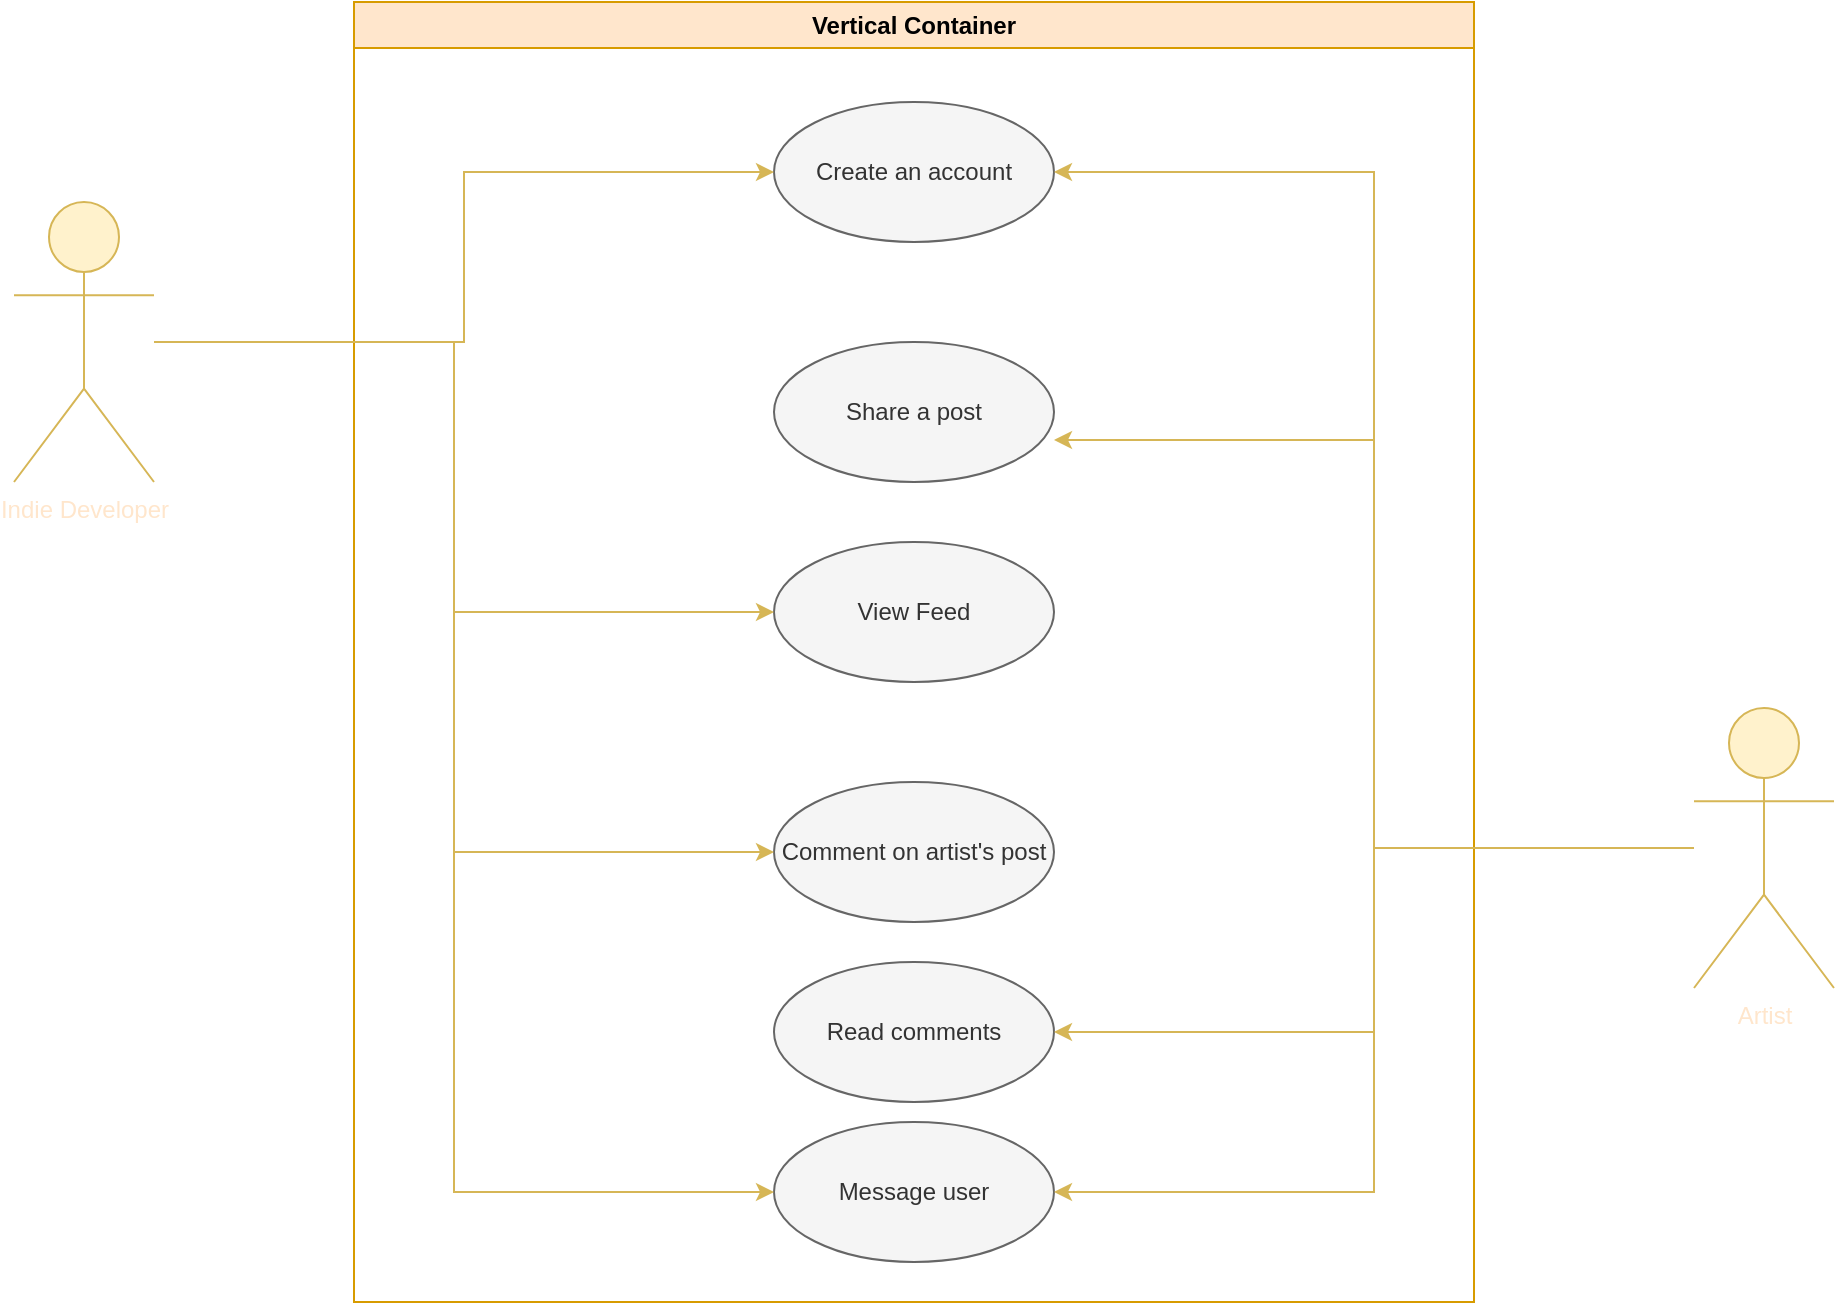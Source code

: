 <mxfile version="26.0.10">
  <diagram name="Page-1" id="e7e014a7-5840-1c2e-5031-d8a46d1fe8dd">
    <mxGraphModel dx="1434" dy="772" grid="1" gridSize="10" guides="1" tooltips="1" connect="1" arrows="1" fold="1" page="1" pageScale="1" pageWidth="1169" pageHeight="826" background="none" math="0" shadow="0">
      <root>
        <mxCell id="0" />
        <mxCell id="1" parent="0" />
        <mxCell id="ii_J8OEb5RAqHpPy1ULg-41" value="Vertical Container" style="swimlane;whiteSpace=wrap;html=1;fillColor=#FFE6CC;strokeColor=#d79b00;" vertex="1" parent="1">
          <mxGeometry x="270" y="60" width="560" height="650" as="geometry" />
        </mxCell>
        <mxCell id="ii_J8OEb5RAqHpPy1ULg-45" value="Create an account" style="ellipse;whiteSpace=wrap;html=1;fillColor=#f5f5f5;fontColor=#333333;strokeColor=#666666;" vertex="1" parent="ii_J8OEb5RAqHpPy1ULg-41">
          <mxGeometry x="210" y="50" width="140" height="70" as="geometry" />
        </mxCell>
        <mxCell id="ii_J8OEb5RAqHpPy1ULg-46" value="Share a post" style="ellipse;whiteSpace=wrap;html=1;fillColor=#f5f5f5;strokeColor=#666666;fontColor=#333333;" vertex="1" parent="ii_J8OEb5RAqHpPy1ULg-41">
          <mxGeometry x="210" y="170" width="140" height="70" as="geometry" />
        </mxCell>
        <mxCell id="ii_J8OEb5RAqHpPy1ULg-51" value="View Feed" style="ellipse;whiteSpace=wrap;html=1;fillColor=#f5f5f5;fontColor=#333333;strokeColor=#666666;" vertex="1" parent="ii_J8OEb5RAqHpPy1ULg-41">
          <mxGeometry x="210" y="270" width="140" height="70" as="geometry" />
        </mxCell>
        <mxCell id="ii_J8OEb5RAqHpPy1ULg-53" value="Comment on artist&#39;s post" style="ellipse;whiteSpace=wrap;html=1;fillColor=#f5f5f5;fontColor=#333333;strokeColor=#666666;" vertex="1" parent="ii_J8OEb5RAqHpPy1ULg-41">
          <mxGeometry x="210" y="390" width="140" height="70" as="geometry" />
        </mxCell>
        <mxCell id="ii_J8OEb5RAqHpPy1ULg-55" value="Read comments" style="ellipse;whiteSpace=wrap;html=1;fillColor=#f5f5f5;fontColor=#333333;strokeColor=#666666;" vertex="1" parent="ii_J8OEb5RAqHpPy1ULg-41">
          <mxGeometry x="210" y="480" width="140" height="70" as="geometry" />
        </mxCell>
        <mxCell id="ii_J8OEb5RAqHpPy1ULg-58" value="Message user" style="ellipse;whiteSpace=wrap;html=1;fillColor=#f5f5f5;fontColor=#333333;strokeColor=#666666;" vertex="1" parent="ii_J8OEb5RAqHpPy1ULg-41">
          <mxGeometry x="210" y="560" width="140" height="70" as="geometry" />
        </mxCell>
        <mxCell id="ii_J8OEb5RAqHpPy1ULg-47" style="edgeStyle=orthogonalEdgeStyle;rounded=0;orthogonalLoop=1;jettySize=auto;html=1;fillColor=#fff2cc;strokeColor=#d6b656;" edge="1" parent="1" source="ii_J8OEb5RAqHpPy1ULg-42" target="ii_J8OEb5RAqHpPy1ULg-45">
          <mxGeometry relative="1" as="geometry" />
        </mxCell>
        <mxCell id="ii_J8OEb5RAqHpPy1ULg-52" style="edgeStyle=orthogonalEdgeStyle;rounded=0;orthogonalLoop=1;jettySize=auto;html=1;entryX=0;entryY=0.5;entryDx=0;entryDy=0;fillColor=#fff2cc;strokeColor=#d6b656;" edge="1" parent="1" source="ii_J8OEb5RAqHpPy1ULg-42" target="ii_J8OEb5RAqHpPy1ULg-51">
          <mxGeometry relative="1" as="geometry">
            <Array as="points">
              <mxPoint x="320" y="230" />
              <mxPoint x="320" y="365" />
            </Array>
          </mxGeometry>
        </mxCell>
        <mxCell id="ii_J8OEb5RAqHpPy1ULg-54" style="edgeStyle=orthogonalEdgeStyle;rounded=0;orthogonalLoop=1;jettySize=auto;html=1;entryX=0;entryY=0.5;entryDx=0;entryDy=0;fillColor=#fff2cc;strokeColor=#d6b656;" edge="1" parent="1" source="ii_J8OEb5RAqHpPy1ULg-42" target="ii_J8OEb5RAqHpPy1ULg-53">
          <mxGeometry relative="1" as="geometry">
            <Array as="points">
              <mxPoint x="320" y="230" />
              <mxPoint x="320" y="485" />
            </Array>
          </mxGeometry>
        </mxCell>
        <mxCell id="ii_J8OEb5RAqHpPy1ULg-59" style="edgeStyle=orthogonalEdgeStyle;rounded=0;orthogonalLoop=1;jettySize=auto;html=1;entryX=0;entryY=0.5;entryDx=0;entryDy=0;fillColor=#fff2cc;strokeColor=#d6b656;" edge="1" parent="1" source="ii_J8OEb5RAqHpPy1ULg-42" target="ii_J8OEb5RAqHpPy1ULg-58">
          <mxGeometry relative="1" as="geometry">
            <Array as="points">
              <mxPoint x="320" y="230" />
              <mxPoint x="320" y="655" />
            </Array>
          </mxGeometry>
        </mxCell>
        <mxCell id="ii_J8OEb5RAqHpPy1ULg-42" value="&lt;font style=&quot;color: rgb(255, 230, 204);&quot;&gt;Indie Developer&lt;/font&gt;" style="shape=umlActor;verticalLabelPosition=bottom;verticalAlign=top;html=1;fillColor=#fff2cc;strokeColor=#d6b656;" vertex="1" parent="1">
          <mxGeometry x="100" y="160" width="70" height="140" as="geometry" />
        </mxCell>
        <mxCell id="ii_J8OEb5RAqHpPy1ULg-48" style="edgeStyle=orthogonalEdgeStyle;rounded=0;orthogonalLoop=1;jettySize=auto;html=1;entryX=1;entryY=0.5;entryDx=0;entryDy=0;fillColor=#fff2cc;strokeColor=#d6b656;" edge="1" parent="1" source="ii_J8OEb5RAqHpPy1ULg-44" target="ii_J8OEb5RAqHpPy1ULg-45">
          <mxGeometry relative="1" as="geometry" />
        </mxCell>
        <mxCell id="ii_J8OEb5RAqHpPy1ULg-56" style="edgeStyle=orthogonalEdgeStyle;rounded=0;orthogonalLoop=1;jettySize=auto;html=1;entryX=1;entryY=0.5;entryDx=0;entryDy=0;fillColor=#fff2cc;strokeColor=#d6b656;" edge="1" parent="1" source="ii_J8OEb5RAqHpPy1ULg-44" target="ii_J8OEb5RAqHpPy1ULg-55">
          <mxGeometry relative="1" as="geometry" />
        </mxCell>
        <mxCell id="ii_J8OEb5RAqHpPy1ULg-60" style="edgeStyle=orthogonalEdgeStyle;rounded=0;orthogonalLoop=1;jettySize=auto;html=1;entryX=1;entryY=0.5;entryDx=0;entryDy=0;fillColor=#fff2cc;strokeColor=#d6b656;" edge="1" parent="1" source="ii_J8OEb5RAqHpPy1ULg-44" target="ii_J8OEb5RAqHpPy1ULg-58">
          <mxGeometry relative="1" as="geometry" />
        </mxCell>
        <mxCell id="ii_J8OEb5RAqHpPy1ULg-44" value="&lt;font style=&quot;color: rgb(255, 230, 204);&quot;&gt;Artist&lt;/font&gt;" style="shape=umlActor;verticalLabelPosition=bottom;verticalAlign=top;html=1;fillColor=#fff2cc;strokeColor=#d6b656;" vertex="1" parent="1">
          <mxGeometry x="940" y="413" width="70" height="140" as="geometry" />
        </mxCell>
        <mxCell id="ii_J8OEb5RAqHpPy1ULg-50" style="edgeStyle=orthogonalEdgeStyle;rounded=0;orthogonalLoop=1;jettySize=auto;html=1;entryX=1;entryY=0.7;entryDx=0;entryDy=0;entryPerimeter=0;fillColor=#fff2cc;strokeColor=#d6b656;" edge="1" parent="1" source="ii_J8OEb5RAqHpPy1ULg-44" target="ii_J8OEb5RAqHpPy1ULg-46">
          <mxGeometry relative="1" as="geometry" />
        </mxCell>
      </root>
    </mxGraphModel>
  </diagram>
</mxfile>
